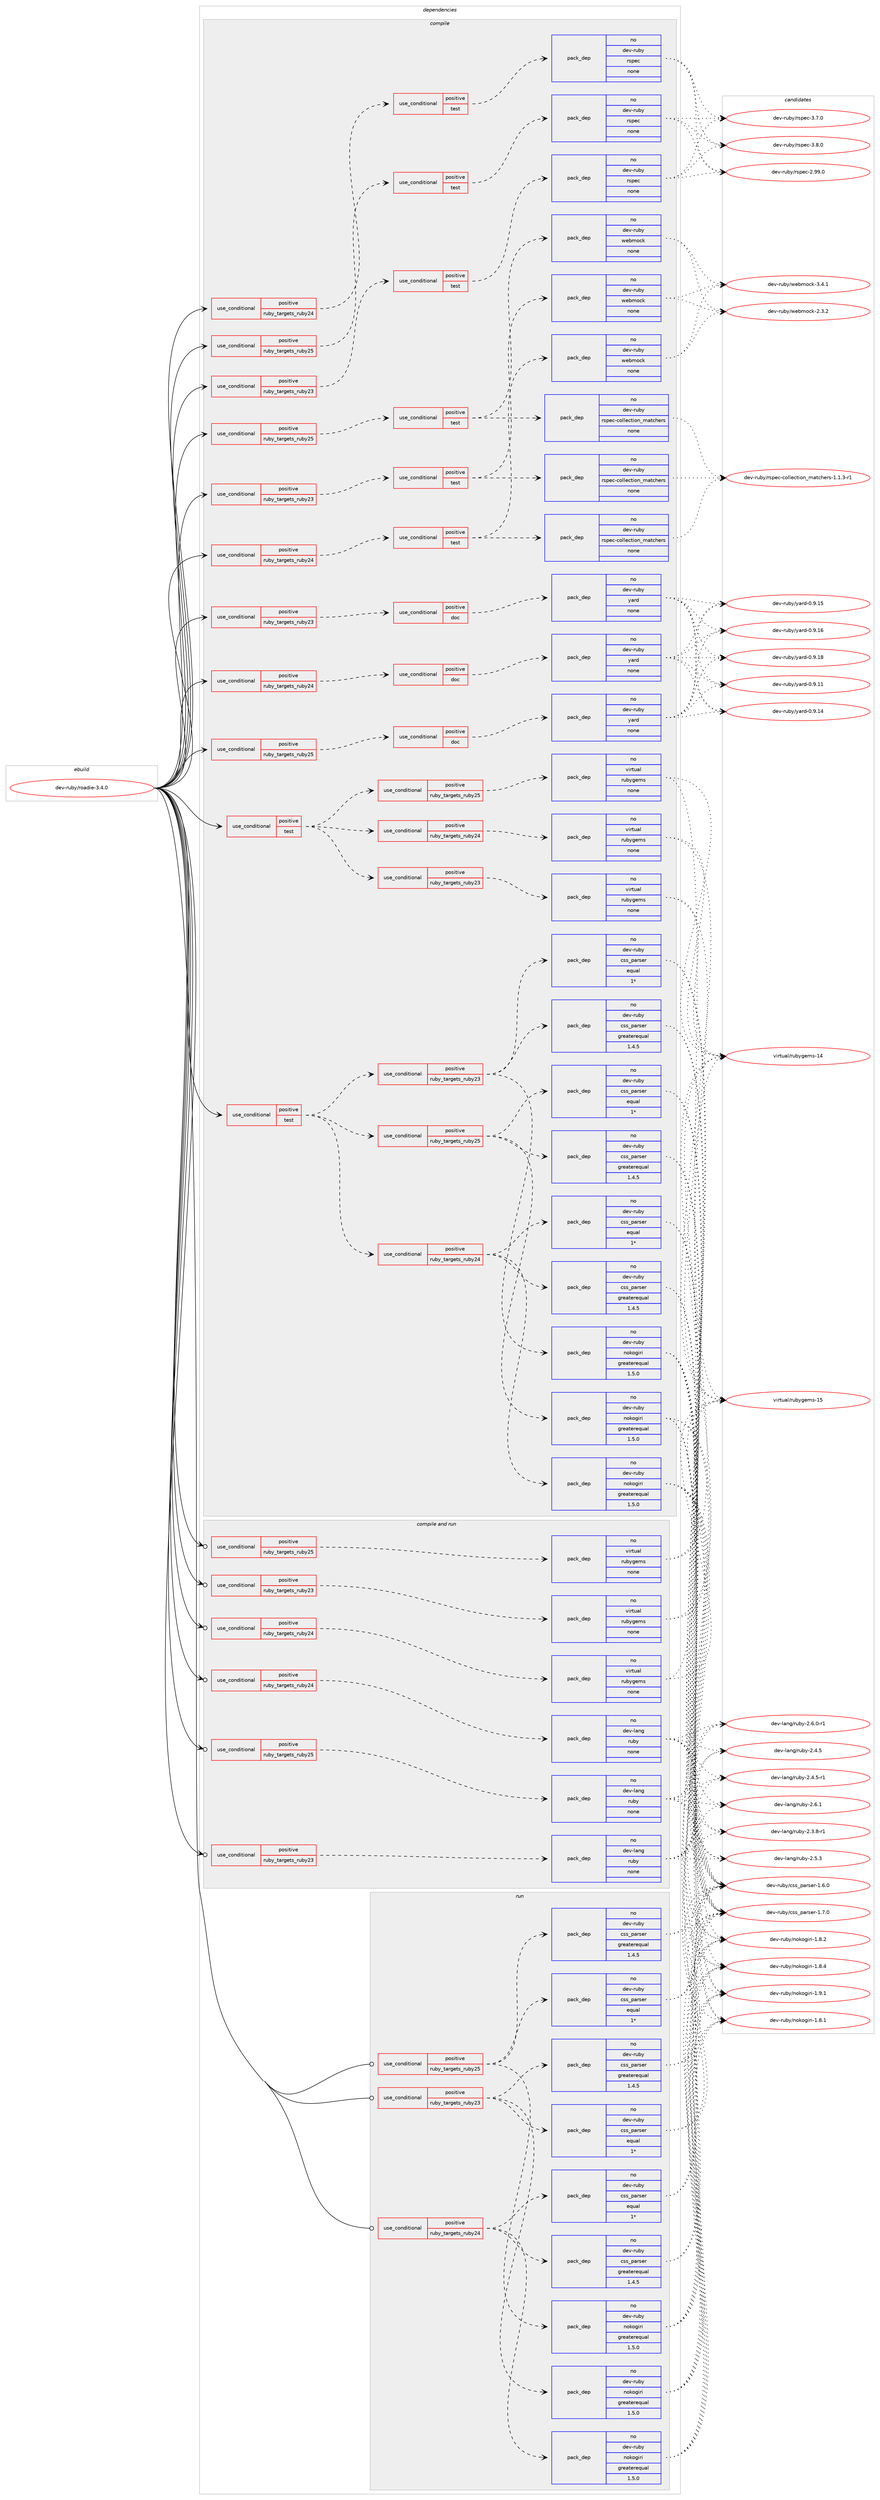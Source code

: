 digraph prolog {

# *************
# Graph options
# *************

newrank=true;
concentrate=true;
compound=true;
graph [rankdir=LR,fontname=Helvetica,fontsize=10,ranksep=1.5];#, ranksep=2.5, nodesep=0.2];
edge  [arrowhead=vee];
node  [fontname=Helvetica,fontsize=10];

# **********
# The ebuild
# **********

subgraph cluster_leftcol {
color=gray;
rank=same;
label=<<i>ebuild</i>>;
id [label="dev-ruby/roadie-3.4.0", color=red, width=4, href="../dev-ruby/roadie-3.4.0.svg"];
}

# ****************
# The dependencies
# ****************

subgraph cluster_midcol {
color=gray;
label=<<i>dependencies</i>>;
subgraph cluster_compile {
fillcolor="#eeeeee";
style=filled;
label=<<i>compile</i>>;
subgraph cond413557 {
dependency1519620 [label=<<TABLE BORDER="0" CELLBORDER="1" CELLSPACING="0" CELLPADDING="4"><TR><TD ROWSPAN="3" CELLPADDING="10">use_conditional</TD></TR><TR><TD>positive</TD></TR><TR><TD>ruby_targets_ruby23</TD></TR></TABLE>>, shape=none, color=red];
subgraph cond413558 {
dependency1519621 [label=<<TABLE BORDER="0" CELLBORDER="1" CELLSPACING="0" CELLPADDING="4"><TR><TD ROWSPAN="3" CELLPADDING="10">use_conditional</TD></TR><TR><TD>positive</TD></TR><TR><TD>doc</TD></TR></TABLE>>, shape=none, color=red];
subgraph pack1082557 {
dependency1519622 [label=<<TABLE BORDER="0" CELLBORDER="1" CELLSPACING="0" CELLPADDING="4" WIDTH="220"><TR><TD ROWSPAN="6" CELLPADDING="30">pack_dep</TD></TR><TR><TD WIDTH="110">no</TD></TR><TR><TD>dev-ruby</TD></TR><TR><TD>yard</TD></TR><TR><TD>none</TD></TR><TR><TD></TD></TR></TABLE>>, shape=none, color=blue];
}
dependency1519621:e -> dependency1519622:w [weight=20,style="dashed",arrowhead="vee"];
}
dependency1519620:e -> dependency1519621:w [weight=20,style="dashed",arrowhead="vee"];
}
id:e -> dependency1519620:w [weight=20,style="solid",arrowhead="vee"];
subgraph cond413559 {
dependency1519623 [label=<<TABLE BORDER="0" CELLBORDER="1" CELLSPACING="0" CELLPADDING="4"><TR><TD ROWSPAN="3" CELLPADDING="10">use_conditional</TD></TR><TR><TD>positive</TD></TR><TR><TD>ruby_targets_ruby23</TD></TR></TABLE>>, shape=none, color=red];
subgraph cond413560 {
dependency1519624 [label=<<TABLE BORDER="0" CELLBORDER="1" CELLSPACING="0" CELLPADDING="4"><TR><TD ROWSPAN="3" CELLPADDING="10">use_conditional</TD></TR><TR><TD>positive</TD></TR><TR><TD>test</TD></TR></TABLE>>, shape=none, color=red];
subgraph pack1082558 {
dependency1519625 [label=<<TABLE BORDER="0" CELLBORDER="1" CELLSPACING="0" CELLPADDING="4" WIDTH="220"><TR><TD ROWSPAN="6" CELLPADDING="30">pack_dep</TD></TR><TR><TD WIDTH="110">no</TD></TR><TR><TD>dev-ruby</TD></TR><TR><TD>rspec</TD></TR><TR><TD>none</TD></TR><TR><TD></TD></TR></TABLE>>, shape=none, color=blue];
}
dependency1519624:e -> dependency1519625:w [weight=20,style="dashed",arrowhead="vee"];
}
dependency1519623:e -> dependency1519624:w [weight=20,style="dashed",arrowhead="vee"];
}
id:e -> dependency1519623:w [weight=20,style="solid",arrowhead="vee"];
subgraph cond413561 {
dependency1519626 [label=<<TABLE BORDER="0" CELLBORDER="1" CELLSPACING="0" CELLPADDING="4"><TR><TD ROWSPAN="3" CELLPADDING="10">use_conditional</TD></TR><TR><TD>positive</TD></TR><TR><TD>ruby_targets_ruby23</TD></TR></TABLE>>, shape=none, color=red];
subgraph cond413562 {
dependency1519627 [label=<<TABLE BORDER="0" CELLBORDER="1" CELLSPACING="0" CELLPADDING="4"><TR><TD ROWSPAN="3" CELLPADDING="10">use_conditional</TD></TR><TR><TD>positive</TD></TR><TR><TD>test</TD></TR></TABLE>>, shape=none, color=red];
subgraph pack1082559 {
dependency1519628 [label=<<TABLE BORDER="0" CELLBORDER="1" CELLSPACING="0" CELLPADDING="4" WIDTH="220"><TR><TD ROWSPAN="6" CELLPADDING="30">pack_dep</TD></TR><TR><TD WIDTH="110">no</TD></TR><TR><TD>dev-ruby</TD></TR><TR><TD>rspec-collection_matchers</TD></TR><TR><TD>none</TD></TR><TR><TD></TD></TR></TABLE>>, shape=none, color=blue];
}
dependency1519627:e -> dependency1519628:w [weight=20,style="dashed",arrowhead="vee"];
subgraph pack1082560 {
dependency1519629 [label=<<TABLE BORDER="0" CELLBORDER="1" CELLSPACING="0" CELLPADDING="4" WIDTH="220"><TR><TD ROWSPAN="6" CELLPADDING="30">pack_dep</TD></TR><TR><TD WIDTH="110">no</TD></TR><TR><TD>dev-ruby</TD></TR><TR><TD>webmock</TD></TR><TR><TD>none</TD></TR><TR><TD></TD></TR></TABLE>>, shape=none, color=blue];
}
dependency1519627:e -> dependency1519629:w [weight=20,style="dashed",arrowhead="vee"];
}
dependency1519626:e -> dependency1519627:w [weight=20,style="dashed",arrowhead="vee"];
}
id:e -> dependency1519626:w [weight=20,style="solid",arrowhead="vee"];
subgraph cond413563 {
dependency1519630 [label=<<TABLE BORDER="0" CELLBORDER="1" CELLSPACING="0" CELLPADDING="4"><TR><TD ROWSPAN="3" CELLPADDING="10">use_conditional</TD></TR><TR><TD>positive</TD></TR><TR><TD>ruby_targets_ruby24</TD></TR></TABLE>>, shape=none, color=red];
subgraph cond413564 {
dependency1519631 [label=<<TABLE BORDER="0" CELLBORDER="1" CELLSPACING="0" CELLPADDING="4"><TR><TD ROWSPAN="3" CELLPADDING="10">use_conditional</TD></TR><TR><TD>positive</TD></TR><TR><TD>doc</TD></TR></TABLE>>, shape=none, color=red];
subgraph pack1082561 {
dependency1519632 [label=<<TABLE BORDER="0" CELLBORDER="1" CELLSPACING="0" CELLPADDING="4" WIDTH="220"><TR><TD ROWSPAN="6" CELLPADDING="30">pack_dep</TD></TR><TR><TD WIDTH="110">no</TD></TR><TR><TD>dev-ruby</TD></TR><TR><TD>yard</TD></TR><TR><TD>none</TD></TR><TR><TD></TD></TR></TABLE>>, shape=none, color=blue];
}
dependency1519631:e -> dependency1519632:w [weight=20,style="dashed",arrowhead="vee"];
}
dependency1519630:e -> dependency1519631:w [weight=20,style="dashed",arrowhead="vee"];
}
id:e -> dependency1519630:w [weight=20,style="solid",arrowhead="vee"];
subgraph cond413565 {
dependency1519633 [label=<<TABLE BORDER="0" CELLBORDER="1" CELLSPACING="0" CELLPADDING="4"><TR><TD ROWSPAN="3" CELLPADDING="10">use_conditional</TD></TR><TR><TD>positive</TD></TR><TR><TD>ruby_targets_ruby24</TD></TR></TABLE>>, shape=none, color=red];
subgraph cond413566 {
dependency1519634 [label=<<TABLE BORDER="0" CELLBORDER="1" CELLSPACING="0" CELLPADDING="4"><TR><TD ROWSPAN="3" CELLPADDING="10">use_conditional</TD></TR><TR><TD>positive</TD></TR><TR><TD>test</TD></TR></TABLE>>, shape=none, color=red];
subgraph pack1082562 {
dependency1519635 [label=<<TABLE BORDER="0" CELLBORDER="1" CELLSPACING="0" CELLPADDING="4" WIDTH="220"><TR><TD ROWSPAN="6" CELLPADDING="30">pack_dep</TD></TR><TR><TD WIDTH="110">no</TD></TR><TR><TD>dev-ruby</TD></TR><TR><TD>rspec</TD></TR><TR><TD>none</TD></TR><TR><TD></TD></TR></TABLE>>, shape=none, color=blue];
}
dependency1519634:e -> dependency1519635:w [weight=20,style="dashed",arrowhead="vee"];
}
dependency1519633:e -> dependency1519634:w [weight=20,style="dashed",arrowhead="vee"];
}
id:e -> dependency1519633:w [weight=20,style="solid",arrowhead="vee"];
subgraph cond413567 {
dependency1519636 [label=<<TABLE BORDER="0" CELLBORDER="1" CELLSPACING="0" CELLPADDING="4"><TR><TD ROWSPAN="3" CELLPADDING="10">use_conditional</TD></TR><TR><TD>positive</TD></TR><TR><TD>ruby_targets_ruby24</TD></TR></TABLE>>, shape=none, color=red];
subgraph cond413568 {
dependency1519637 [label=<<TABLE BORDER="0" CELLBORDER="1" CELLSPACING="0" CELLPADDING="4"><TR><TD ROWSPAN="3" CELLPADDING="10">use_conditional</TD></TR><TR><TD>positive</TD></TR><TR><TD>test</TD></TR></TABLE>>, shape=none, color=red];
subgraph pack1082563 {
dependency1519638 [label=<<TABLE BORDER="0" CELLBORDER="1" CELLSPACING="0" CELLPADDING="4" WIDTH="220"><TR><TD ROWSPAN="6" CELLPADDING="30">pack_dep</TD></TR><TR><TD WIDTH="110">no</TD></TR><TR><TD>dev-ruby</TD></TR><TR><TD>rspec-collection_matchers</TD></TR><TR><TD>none</TD></TR><TR><TD></TD></TR></TABLE>>, shape=none, color=blue];
}
dependency1519637:e -> dependency1519638:w [weight=20,style="dashed",arrowhead="vee"];
subgraph pack1082564 {
dependency1519639 [label=<<TABLE BORDER="0" CELLBORDER="1" CELLSPACING="0" CELLPADDING="4" WIDTH="220"><TR><TD ROWSPAN="6" CELLPADDING="30">pack_dep</TD></TR><TR><TD WIDTH="110">no</TD></TR><TR><TD>dev-ruby</TD></TR><TR><TD>webmock</TD></TR><TR><TD>none</TD></TR><TR><TD></TD></TR></TABLE>>, shape=none, color=blue];
}
dependency1519637:e -> dependency1519639:w [weight=20,style="dashed",arrowhead="vee"];
}
dependency1519636:e -> dependency1519637:w [weight=20,style="dashed",arrowhead="vee"];
}
id:e -> dependency1519636:w [weight=20,style="solid",arrowhead="vee"];
subgraph cond413569 {
dependency1519640 [label=<<TABLE BORDER="0" CELLBORDER="1" CELLSPACING="0" CELLPADDING="4"><TR><TD ROWSPAN="3" CELLPADDING="10">use_conditional</TD></TR><TR><TD>positive</TD></TR><TR><TD>ruby_targets_ruby25</TD></TR></TABLE>>, shape=none, color=red];
subgraph cond413570 {
dependency1519641 [label=<<TABLE BORDER="0" CELLBORDER="1" CELLSPACING="0" CELLPADDING="4"><TR><TD ROWSPAN="3" CELLPADDING="10">use_conditional</TD></TR><TR><TD>positive</TD></TR><TR><TD>doc</TD></TR></TABLE>>, shape=none, color=red];
subgraph pack1082565 {
dependency1519642 [label=<<TABLE BORDER="0" CELLBORDER="1" CELLSPACING="0" CELLPADDING="4" WIDTH="220"><TR><TD ROWSPAN="6" CELLPADDING="30">pack_dep</TD></TR><TR><TD WIDTH="110">no</TD></TR><TR><TD>dev-ruby</TD></TR><TR><TD>yard</TD></TR><TR><TD>none</TD></TR><TR><TD></TD></TR></TABLE>>, shape=none, color=blue];
}
dependency1519641:e -> dependency1519642:w [weight=20,style="dashed",arrowhead="vee"];
}
dependency1519640:e -> dependency1519641:w [weight=20,style="dashed",arrowhead="vee"];
}
id:e -> dependency1519640:w [weight=20,style="solid",arrowhead="vee"];
subgraph cond413571 {
dependency1519643 [label=<<TABLE BORDER="0" CELLBORDER="1" CELLSPACING="0" CELLPADDING="4"><TR><TD ROWSPAN="3" CELLPADDING="10">use_conditional</TD></TR><TR><TD>positive</TD></TR><TR><TD>ruby_targets_ruby25</TD></TR></TABLE>>, shape=none, color=red];
subgraph cond413572 {
dependency1519644 [label=<<TABLE BORDER="0" CELLBORDER="1" CELLSPACING="0" CELLPADDING="4"><TR><TD ROWSPAN="3" CELLPADDING="10">use_conditional</TD></TR><TR><TD>positive</TD></TR><TR><TD>test</TD></TR></TABLE>>, shape=none, color=red];
subgraph pack1082566 {
dependency1519645 [label=<<TABLE BORDER="0" CELLBORDER="1" CELLSPACING="0" CELLPADDING="4" WIDTH="220"><TR><TD ROWSPAN="6" CELLPADDING="30">pack_dep</TD></TR><TR><TD WIDTH="110">no</TD></TR><TR><TD>dev-ruby</TD></TR><TR><TD>rspec</TD></TR><TR><TD>none</TD></TR><TR><TD></TD></TR></TABLE>>, shape=none, color=blue];
}
dependency1519644:e -> dependency1519645:w [weight=20,style="dashed",arrowhead="vee"];
}
dependency1519643:e -> dependency1519644:w [weight=20,style="dashed",arrowhead="vee"];
}
id:e -> dependency1519643:w [weight=20,style="solid",arrowhead="vee"];
subgraph cond413573 {
dependency1519646 [label=<<TABLE BORDER="0" CELLBORDER="1" CELLSPACING="0" CELLPADDING="4"><TR><TD ROWSPAN="3" CELLPADDING="10">use_conditional</TD></TR><TR><TD>positive</TD></TR><TR><TD>ruby_targets_ruby25</TD></TR></TABLE>>, shape=none, color=red];
subgraph cond413574 {
dependency1519647 [label=<<TABLE BORDER="0" CELLBORDER="1" CELLSPACING="0" CELLPADDING="4"><TR><TD ROWSPAN="3" CELLPADDING="10">use_conditional</TD></TR><TR><TD>positive</TD></TR><TR><TD>test</TD></TR></TABLE>>, shape=none, color=red];
subgraph pack1082567 {
dependency1519648 [label=<<TABLE BORDER="0" CELLBORDER="1" CELLSPACING="0" CELLPADDING="4" WIDTH="220"><TR><TD ROWSPAN="6" CELLPADDING="30">pack_dep</TD></TR><TR><TD WIDTH="110">no</TD></TR><TR><TD>dev-ruby</TD></TR><TR><TD>rspec-collection_matchers</TD></TR><TR><TD>none</TD></TR><TR><TD></TD></TR></TABLE>>, shape=none, color=blue];
}
dependency1519647:e -> dependency1519648:w [weight=20,style="dashed",arrowhead="vee"];
subgraph pack1082568 {
dependency1519649 [label=<<TABLE BORDER="0" CELLBORDER="1" CELLSPACING="0" CELLPADDING="4" WIDTH="220"><TR><TD ROWSPAN="6" CELLPADDING="30">pack_dep</TD></TR><TR><TD WIDTH="110">no</TD></TR><TR><TD>dev-ruby</TD></TR><TR><TD>webmock</TD></TR><TR><TD>none</TD></TR><TR><TD></TD></TR></TABLE>>, shape=none, color=blue];
}
dependency1519647:e -> dependency1519649:w [weight=20,style="dashed",arrowhead="vee"];
}
dependency1519646:e -> dependency1519647:w [weight=20,style="dashed",arrowhead="vee"];
}
id:e -> dependency1519646:w [weight=20,style="solid",arrowhead="vee"];
subgraph cond413575 {
dependency1519650 [label=<<TABLE BORDER="0" CELLBORDER="1" CELLSPACING="0" CELLPADDING="4"><TR><TD ROWSPAN="3" CELLPADDING="10">use_conditional</TD></TR><TR><TD>positive</TD></TR><TR><TD>test</TD></TR></TABLE>>, shape=none, color=red];
subgraph cond413576 {
dependency1519651 [label=<<TABLE BORDER="0" CELLBORDER="1" CELLSPACING="0" CELLPADDING="4"><TR><TD ROWSPAN="3" CELLPADDING="10">use_conditional</TD></TR><TR><TD>positive</TD></TR><TR><TD>ruby_targets_ruby23</TD></TR></TABLE>>, shape=none, color=red];
subgraph pack1082569 {
dependency1519652 [label=<<TABLE BORDER="0" CELLBORDER="1" CELLSPACING="0" CELLPADDING="4" WIDTH="220"><TR><TD ROWSPAN="6" CELLPADDING="30">pack_dep</TD></TR><TR><TD WIDTH="110">no</TD></TR><TR><TD>dev-ruby</TD></TR><TR><TD>nokogiri</TD></TR><TR><TD>greaterequal</TD></TR><TR><TD>1.5.0</TD></TR></TABLE>>, shape=none, color=blue];
}
dependency1519651:e -> dependency1519652:w [weight=20,style="dashed",arrowhead="vee"];
subgraph pack1082570 {
dependency1519653 [label=<<TABLE BORDER="0" CELLBORDER="1" CELLSPACING="0" CELLPADDING="4" WIDTH="220"><TR><TD ROWSPAN="6" CELLPADDING="30">pack_dep</TD></TR><TR><TD WIDTH="110">no</TD></TR><TR><TD>dev-ruby</TD></TR><TR><TD>css_parser</TD></TR><TR><TD>greaterequal</TD></TR><TR><TD>1.4.5</TD></TR></TABLE>>, shape=none, color=blue];
}
dependency1519651:e -> dependency1519653:w [weight=20,style="dashed",arrowhead="vee"];
subgraph pack1082571 {
dependency1519654 [label=<<TABLE BORDER="0" CELLBORDER="1" CELLSPACING="0" CELLPADDING="4" WIDTH="220"><TR><TD ROWSPAN="6" CELLPADDING="30">pack_dep</TD></TR><TR><TD WIDTH="110">no</TD></TR><TR><TD>dev-ruby</TD></TR><TR><TD>css_parser</TD></TR><TR><TD>equal</TD></TR><TR><TD>1*</TD></TR></TABLE>>, shape=none, color=blue];
}
dependency1519651:e -> dependency1519654:w [weight=20,style="dashed",arrowhead="vee"];
}
dependency1519650:e -> dependency1519651:w [weight=20,style="dashed",arrowhead="vee"];
subgraph cond413577 {
dependency1519655 [label=<<TABLE BORDER="0" CELLBORDER="1" CELLSPACING="0" CELLPADDING="4"><TR><TD ROWSPAN="3" CELLPADDING="10">use_conditional</TD></TR><TR><TD>positive</TD></TR><TR><TD>ruby_targets_ruby24</TD></TR></TABLE>>, shape=none, color=red];
subgraph pack1082572 {
dependency1519656 [label=<<TABLE BORDER="0" CELLBORDER="1" CELLSPACING="0" CELLPADDING="4" WIDTH="220"><TR><TD ROWSPAN="6" CELLPADDING="30">pack_dep</TD></TR><TR><TD WIDTH="110">no</TD></TR><TR><TD>dev-ruby</TD></TR><TR><TD>nokogiri</TD></TR><TR><TD>greaterequal</TD></TR><TR><TD>1.5.0</TD></TR></TABLE>>, shape=none, color=blue];
}
dependency1519655:e -> dependency1519656:w [weight=20,style="dashed",arrowhead="vee"];
subgraph pack1082573 {
dependency1519657 [label=<<TABLE BORDER="0" CELLBORDER="1" CELLSPACING="0" CELLPADDING="4" WIDTH="220"><TR><TD ROWSPAN="6" CELLPADDING="30">pack_dep</TD></TR><TR><TD WIDTH="110">no</TD></TR><TR><TD>dev-ruby</TD></TR><TR><TD>css_parser</TD></TR><TR><TD>greaterequal</TD></TR><TR><TD>1.4.5</TD></TR></TABLE>>, shape=none, color=blue];
}
dependency1519655:e -> dependency1519657:w [weight=20,style="dashed",arrowhead="vee"];
subgraph pack1082574 {
dependency1519658 [label=<<TABLE BORDER="0" CELLBORDER="1" CELLSPACING="0" CELLPADDING="4" WIDTH="220"><TR><TD ROWSPAN="6" CELLPADDING="30">pack_dep</TD></TR><TR><TD WIDTH="110">no</TD></TR><TR><TD>dev-ruby</TD></TR><TR><TD>css_parser</TD></TR><TR><TD>equal</TD></TR><TR><TD>1*</TD></TR></TABLE>>, shape=none, color=blue];
}
dependency1519655:e -> dependency1519658:w [weight=20,style="dashed",arrowhead="vee"];
}
dependency1519650:e -> dependency1519655:w [weight=20,style="dashed",arrowhead="vee"];
subgraph cond413578 {
dependency1519659 [label=<<TABLE BORDER="0" CELLBORDER="1" CELLSPACING="0" CELLPADDING="4"><TR><TD ROWSPAN="3" CELLPADDING="10">use_conditional</TD></TR><TR><TD>positive</TD></TR><TR><TD>ruby_targets_ruby25</TD></TR></TABLE>>, shape=none, color=red];
subgraph pack1082575 {
dependency1519660 [label=<<TABLE BORDER="0" CELLBORDER="1" CELLSPACING="0" CELLPADDING="4" WIDTH="220"><TR><TD ROWSPAN="6" CELLPADDING="30">pack_dep</TD></TR><TR><TD WIDTH="110">no</TD></TR><TR><TD>dev-ruby</TD></TR><TR><TD>nokogiri</TD></TR><TR><TD>greaterequal</TD></TR><TR><TD>1.5.0</TD></TR></TABLE>>, shape=none, color=blue];
}
dependency1519659:e -> dependency1519660:w [weight=20,style="dashed",arrowhead="vee"];
subgraph pack1082576 {
dependency1519661 [label=<<TABLE BORDER="0" CELLBORDER="1" CELLSPACING="0" CELLPADDING="4" WIDTH="220"><TR><TD ROWSPAN="6" CELLPADDING="30">pack_dep</TD></TR><TR><TD WIDTH="110">no</TD></TR><TR><TD>dev-ruby</TD></TR><TR><TD>css_parser</TD></TR><TR><TD>greaterequal</TD></TR><TR><TD>1.4.5</TD></TR></TABLE>>, shape=none, color=blue];
}
dependency1519659:e -> dependency1519661:w [weight=20,style="dashed",arrowhead="vee"];
subgraph pack1082577 {
dependency1519662 [label=<<TABLE BORDER="0" CELLBORDER="1" CELLSPACING="0" CELLPADDING="4" WIDTH="220"><TR><TD ROWSPAN="6" CELLPADDING="30">pack_dep</TD></TR><TR><TD WIDTH="110">no</TD></TR><TR><TD>dev-ruby</TD></TR><TR><TD>css_parser</TD></TR><TR><TD>equal</TD></TR><TR><TD>1*</TD></TR></TABLE>>, shape=none, color=blue];
}
dependency1519659:e -> dependency1519662:w [weight=20,style="dashed",arrowhead="vee"];
}
dependency1519650:e -> dependency1519659:w [weight=20,style="dashed",arrowhead="vee"];
}
id:e -> dependency1519650:w [weight=20,style="solid",arrowhead="vee"];
subgraph cond413579 {
dependency1519663 [label=<<TABLE BORDER="0" CELLBORDER="1" CELLSPACING="0" CELLPADDING="4"><TR><TD ROWSPAN="3" CELLPADDING="10">use_conditional</TD></TR><TR><TD>positive</TD></TR><TR><TD>test</TD></TR></TABLE>>, shape=none, color=red];
subgraph cond413580 {
dependency1519664 [label=<<TABLE BORDER="0" CELLBORDER="1" CELLSPACING="0" CELLPADDING="4"><TR><TD ROWSPAN="3" CELLPADDING="10">use_conditional</TD></TR><TR><TD>positive</TD></TR><TR><TD>ruby_targets_ruby23</TD></TR></TABLE>>, shape=none, color=red];
subgraph pack1082578 {
dependency1519665 [label=<<TABLE BORDER="0" CELLBORDER="1" CELLSPACING="0" CELLPADDING="4" WIDTH="220"><TR><TD ROWSPAN="6" CELLPADDING="30">pack_dep</TD></TR><TR><TD WIDTH="110">no</TD></TR><TR><TD>virtual</TD></TR><TR><TD>rubygems</TD></TR><TR><TD>none</TD></TR><TR><TD></TD></TR></TABLE>>, shape=none, color=blue];
}
dependency1519664:e -> dependency1519665:w [weight=20,style="dashed",arrowhead="vee"];
}
dependency1519663:e -> dependency1519664:w [weight=20,style="dashed",arrowhead="vee"];
subgraph cond413581 {
dependency1519666 [label=<<TABLE BORDER="0" CELLBORDER="1" CELLSPACING="0" CELLPADDING="4"><TR><TD ROWSPAN="3" CELLPADDING="10">use_conditional</TD></TR><TR><TD>positive</TD></TR><TR><TD>ruby_targets_ruby24</TD></TR></TABLE>>, shape=none, color=red];
subgraph pack1082579 {
dependency1519667 [label=<<TABLE BORDER="0" CELLBORDER="1" CELLSPACING="0" CELLPADDING="4" WIDTH="220"><TR><TD ROWSPAN="6" CELLPADDING="30">pack_dep</TD></TR><TR><TD WIDTH="110">no</TD></TR><TR><TD>virtual</TD></TR><TR><TD>rubygems</TD></TR><TR><TD>none</TD></TR><TR><TD></TD></TR></TABLE>>, shape=none, color=blue];
}
dependency1519666:e -> dependency1519667:w [weight=20,style="dashed",arrowhead="vee"];
}
dependency1519663:e -> dependency1519666:w [weight=20,style="dashed",arrowhead="vee"];
subgraph cond413582 {
dependency1519668 [label=<<TABLE BORDER="0" CELLBORDER="1" CELLSPACING="0" CELLPADDING="4"><TR><TD ROWSPAN="3" CELLPADDING="10">use_conditional</TD></TR><TR><TD>positive</TD></TR><TR><TD>ruby_targets_ruby25</TD></TR></TABLE>>, shape=none, color=red];
subgraph pack1082580 {
dependency1519669 [label=<<TABLE BORDER="0" CELLBORDER="1" CELLSPACING="0" CELLPADDING="4" WIDTH="220"><TR><TD ROWSPAN="6" CELLPADDING="30">pack_dep</TD></TR><TR><TD WIDTH="110">no</TD></TR><TR><TD>virtual</TD></TR><TR><TD>rubygems</TD></TR><TR><TD>none</TD></TR><TR><TD></TD></TR></TABLE>>, shape=none, color=blue];
}
dependency1519668:e -> dependency1519669:w [weight=20,style="dashed",arrowhead="vee"];
}
dependency1519663:e -> dependency1519668:w [weight=20,style="dashed",arrowhead="vee"];
}
id:e -> dependency1519663:w [weight=20,style="solid",arrowhead="vee"];
}
subgraph cluster_compileandrun {
fillcolor="#eeeeee";
style=filled;
label=<<i>compile and run</i>>;
subgraph cond413583 {
dependency1519670 [label=<<TABLE BORDER="0" CELLBORDER="1" CELLSPACING="0" CELLPADDING="4"><TR><TD ROWSPAN="3" CELLPADDING="10">use_conditional</TD></TR><TR><TD>positive</TD></TR><TR><TD>ruby_targets_ruby23</TD></TR></TABLE>>, shape=none, color=red];
subgraph pack1082581 {
dependency1519671 [label=<<TABLE BORDER="0" CELLBORDER="1" CELLSPACING="0" CELLPADDING="4" WIDTH="220"><TR><TD ROWSPAN="6" CELLPADDING="30">pack_dep</TD></TR><TR><TD WIDTH="110">no</TD></TR><TR><TD>dev-lang</TD></TR><TR><TD>ruby</TD></TR><TR><TD>none</TD></TR><TR><TD></TD></TR></TABLE>>, shape=none, color=blue];
}
dependency1519670:e -> dependency1519671:w [weight=20,style="dashed",arrowhead="vee"];
}
id:e -> dependency1519670:w [weight=20,style="solid",arrowhead="odotvee"];
subgraph cond413584 {
dependency1519672 [label=<<TABLE BORDER="0" CELLBORDER="1" CELLSPACING="0" CELLPADDING="4"><TR><TD ROWSPAN="3" CELLPADDING="10">use_conditional</TD></TR><TR><TD>positive</TD></TR><TR><TD>ruby_targets_ruby23</TD></TR></TABLE>>, shape=none, color=red];
subgraph pack1082582 {
dependency1519673 [label=<<TABLE BORDER="0" CELLBORDER="1" CELLSPACING="0" CELLPADDING="4" WIDTH="220"><TR><TD ROWSPAN="6" CELLPADDING="30">pack_dep</TD></TR><TR><TD WIDTH="110">no</TD></TR><TR><TD>virtual</TD></TR><TR><TD>rubygems</TD></TR><TR><TD>none</TD></TR><TR><TD></TD></TR></TABLE>>, shape=none, color=blue];
}
dependency1519672:e -> dependency1519673:w [weight=20,style="dashed",arrowhead="vee"];
}
id:e -> dependency1519672:w [weight=20,style="solid",arrowhead="odotvee"];
subgraph cond413585 {
dependency1519674 [label=<<TABLE BORDER="0" CELLBORDER="1" CELLSPACING="0" CELLPADDING="4"><TR><TD ROWSPAN="3" CELLPADDING="10">use_conditional</TD></TR><TR><TD>positive</TD></TR><TR><TD>ruby_targets_ruby24</TD></TR></TABLE>>, shape=none, color=red];
subgraph pack1082583 {
dependency1519675 [label=<<TABLE BORDER="0" CELLBORDER="1" CELLSPACING="0" CELLPADDING="4" WIDTH="220"><TR><TD ROWSPAN="6" CELLPADDING="30">pack_dep</TD></TR><TR><TD WIDTH="110">no</TD></TR><TR><TD>dev-lang</TD></TR><TR><TD>ruby</TD></TR><TR><TD>none</TD></TR><TR><TD></TD></TR></TABLE>>, shape=none, color=blue];
}
dependency1519674:e -> dependency1519675:w [weight=20,style="dashed",arrowhead="vee"];
}
id:e -> dependency1519674:w [weight=20,style="solid",arrowhead="odotvee"];
subgraph cond413586 {
dependency1519676 [label=<<TABLE BORDER="0" CELLBORDER="1" CELLSPACING="0" CELLPADDING="4"><TR><TD ROWSPAN="3" CELLPADDING="10">use_conditional</TD></TR><TR><TD>positive</TD></TR><TR><TD>ruby_targets_ruby24</TD></TR></TABLE>>, shape=none, color=red];
subgraph pack1082584 {
dependency1519677 [label=<<TABLE BORDER="0" CELLBORDER="1" CELLSPACING="0" CELLPADDING="4" WIDTH="220"><TR><TD ROWSPAN="6" CELLPADDING="30">pack_dep</TD></TR><TR><TD WIDTH="110">no</TD></TR><TR><TD>virtual</TD></TR><TR><TD>rubygems</TD></TR><TR><TD>none</TD></TR><TR><TD></TD></TR></TABLE>>, shape=none, color=blue];
}
dependency1519676:e -> dependency1519677:w [weight=20,style="dashed",arrowhead="vee"];
}
id:e -> dependency1519676:w [weight=20,style="solid",arrowhead="odotvee"];
subgraph cond413587 {
dependency1519678 [label=<<TABLE BORDER="0" CELLBORDER="1" CELLSPACING="0" CELLPADDING="4"><TR><TD ROWSPAN="3" CELLPADDING="10">use_conditional</TD></TR><TR><TD>positive</TD></TR><TR><TD>ruby_targets_ruby25</TD></TR></TABLE>>, shape=none, color=red];
subgraph pack1082585 {
dependency1519679 [label=<<TABLE BORDER="0" CELLBORDER="1" CELLSPACING="0" CELLPADDING="4" WIDTH="220"><TR><TD ROWSPAN="6" CELLPADDING="30">pack_dep</TD></TR><TR><TD WIDTH="110">no</TD></TR><TR><TD>dev-lang</TD></TR><TR><TD>ruby</TD></TR><TR><TD>none</TD></TR><TR><TD></TD></TR></TABLE>>, shape=none, color=blue];
}
dependency1519678:e -> dependency1519679:w [weight=20,style="dashed",arrowhead="vee"];
}
id:e -> dependency1519678:w [weight=20,style="solid",arrowhead="odotvee"];
subgraph cond413588 {
dependency1519680 [label=<<TABLE BORDER="0" CELLBORDER="1" CELLSPACING="0" CELLPADDING="4"><TR><TD ROWSPAN="3" CELLPADDING="10">use_conditional</TD></TR><TR><TD>positive</TD></TR><TR><TD>ruby_targets_ruby25</TD></TR></TABLE>>, shape=none, color=red];
subgraph pack1082586 {
dependency1519681 [label=<<TABLE BORDER="0" CELLBORDER="1" CELLSPACING="0" CELLPADDING="4" WIDTH="220"><TR><TD ROWSPAN="6" CELLPADDING="30">pack_dep</TD></TR><TR><TD WIDTH="110">no</TD></TR><TR><TD>virtual</TD></TR><TR><TD>rubygems</TD></TR><TR><TD>none</TD></TR><TR><TD></TD></TR></TABLE>>, shape=none, color=blue];
}
dependency1519680:e -> dependency1519681:w [weight=20,style="dashed",arrowhead="vee"];
}
id:e -> dependency1519680:w [weight=20,style="solid",arrowhead="odotvee"];
}
subgraph cluster_run {
fillcolor="#eeeeee";
style=filled;
label=<<i>run</i>>;
subgraph cond413589 {
dependency1519682 [label=<<TABLE BORDER="0" CELLBORDER="1" CELLSPACING="0" CELLPADDING="4"><TR><TD ROWSPAN="3" CELLPADDING="10">use_conditional</TD></TR><TR><TD>positive</TD></TR><TR><TD>ruby_targets_ruby23</TD></TR></TABLE>>, shape=none, color=red];
subgraph pack1082587 {
dependency1519683 [label=<<TABLE BORDER="0" CELLBORDER="1" CELLSPACING="0" CELLPADDING="4" WIDTH="220"><TR><TD ROWSPAN="6" CELLPADDING="30">pack_dep</TD></TR><TR><TD WIDTH="110">no</TD></TR><TR><TD>dev-ruby</TD></TR><TR><TD>nokogiri</TD></TR><TR><TD>greaterequal</TD></TR><TR><TD>1.5.0</TD></TR></TABLE>>, shape=none, color=blue];
}
dependency1519682:e -> dependency1519683:w [weight=20,style="dashed",arrowhead="vee"];
subgraph pack1082588 {
dependency1519684 [label=<<TABLE BORDER="0" CELLBORDER="1" CELLSPACING="0" CELLPADDING="4" WIDTH="220"><TR><TD ROWSPAN="6" CELLPADDING="30">pack_dep</TD></TR><TR><TD WIDTH="110">no</TD></TR><TR><TD>dev-ruby</TD></TR><TR><TD>css_parser</TD></TR><TR><TD>greaterequal</TD></TR><TR><TD>1.4.5</TD></TR></TABLE>>, shape=none, color=blue];
}
dependency1519682:e -> dependency1519684:w [weight=20,style="dashed",arrowhead="vee"];
subgraph pack1082589 {
dependency1519685 [label=<<TABLE BORDER="0" CELLBORDER="1" CELLSPACING="0" CELLPADDING="4" WIDTH="220"><TR><TD ROWSPAN="6" CELLPADDING="30">pack_dep</TD></TR><TR><TD WIDTH="110">no</TD></TR><TR><TD>dev-ruby</TD></TR><TR><TD>css_parser</TD></TR><TR><TD>equal</TD></TR><TR><TD>1*</TD></TR></TABLE>>, shape=none, color=blue];
}
dependency1519682:e -> dependency1519685:w [weight=20,style="dashed",arrowhead="vee"];
}
id:e -> dependency1519682:w [weight=20,style="solid",arrowhead="odot"];
subgraph cond413590 {
dependency1519686 [label=<<TABLE BORDER="0" CELLBORDER="1" CELLSPACING="0" CELLPADDING="4"><TR><TD ROWSPAN="3" CELLPADDING="10">use_conditional</TD></TR><TR><TD>positive</TD></TR><TR><TD>ruby_targets_ruby24</TD></TR></TABLE>>, shape=none, color=red];
subgraph pack1082590 {
dependency1519687 [label=<<TABLE BORDER="0" CELLBORDER="1" CELLSPACING="0" CELLPADDING="4" WIDTH="220"><TR><TD ROWSPAN="6" CELLPADDING="30">pack_dep</TD></TR><TR><TD WIDTH="110">no</TD></TR><TR><TD>dev-ruby</TD></TR><TR><TD>nokogiri</TD></TR><TR><TD>greaterequal</TD></TR><TR><TD>1.5.0</TD></TR></TABLE>>, shape=none, color=blue];
}
dependency1519686:e -> dependency1519687:w [weight=20,style="dashed",arrowhead="vee"];
subgraph pack1082591 {
dependency1519688 [label=<<TABLE BORDER="0" CELLBORDER="1" CELLSPACING="0" CELLPADDING="4" WIDTH="220"><TR><TD ROWSPAN="6" CELLPADDING="30">pack_dep</TD></TR><TR><TD WIDTH="110">no</TD></TR><TR><TD>dev-ruby</TD></TR><TR><TD>css_parser</TD></TR><TR><TD>greaterequal</TD></TR><TR><TD>1.4.5</TD></TR></TABLE>>, shape=none, color=blue];
}
dependency1519686:e -> dependency1519688:w [weight=20,style="dashed",arrowhead="vee"];
subgraph pack1082592 {
dependency1519689 [label=<<TABLE BORDER="0" CELLBORDER="1" CELLSPACING="0" CELLPADDING="4" WIDTH="220"><TR><TD ROWSPAN="6" CELLPADDING="30">pack_dep</TD></TR><TR><TD WIDTH="110">no</TD></TR><TR><TD>dev-ruby</TD></TR><TR><TD>css_parser</TD></TR><TR><TD>equal</TD></TR><TR><TD>1*</TD></TR></TABLE>>, shape=none, color=blue];
}
dependency1519686:e -> dependency1519689:w [weight=20,style="dashed",arrowhead="vee"];
}
id:e -> dependency1519686:w [weight=20,style="solid",arrowhead="odot"];
subgraph cond413591 {
dependency1519690 [label=<<TABLE BORDER="0" CELLBORDER="1" CELLSPACING="0" CELLPADDING="4"><TR><TD ROWSPAN="3" CELLPADDING="10">use_conditional</TD></TR><TR><TD>positive</TD></TR><TR><TD>ruby_targets_ruby25</TD></TR></TABLE>>, shape=none, color=red];
subgraph pack1082593 {
dependency1519691 [label=<<TABLE BORDER="0" CELLBORDER="1" CELLSPACING="0" CELLPADDING="4" WIDTH="220"><TR><TD ROWSPAN="6" CELLPADDING="30">pack_dep</TD></TR><TR><TD WIDTH="110">no</TD></TR><TR><TD>dev-ruby</TD></TR><TR><TD>nokogiri</TD></TR><TR><TD>greaterequal</TD></TR><TR><TD>1.5.0</TD></TR></TABLE>>, shape=none, color=blue];
}
dependency1519690:e -> dependency1519691:w [weight=20,style="dashed",arrowhead="vee"];
subgraph pack1082594 {
dependency1519692 [label=<<TABLE BORDER="0" CELLBORDER="1" CELLSPACING="0" CELLPADDING="4" WIDTH="220"><TR><TD ROWSPAN="6" CELLPADDING="30">pack_dep</TD></TR><TR><TD WIDTH="110">no</TD></TR><TR><TD>dev-ruby</TD></TR><TR><TD>css_parser</TD></TR><TR><TD>greaterequal</TD></TR><TR><TD>1.4.5</TD></TR></TABLE>>, shape=none, color=blue];
}
dependency1519690:e -> dependency1519692:w [weight=20,style="dashed",arrowhead="vee"];
subgraph pack1082595 {
dependency1519693 [label=<<TABLE BORDER="0" CELLBORDER="1" CELLSPACING="0" CELLPADDING="4" WIDTH="220"><TR><TD ROWSPAN="6" CELLPADDING="30">pack_dep</TD></TR><TR><TD WIDTH="110">no</TD></TR><TR><TD>dev-ruby</TD></TR><TR><TD>css_parser</TD></TR><TR><TD>equal</TD></TR><TR><TD>1*</TD></TR></TABLE>>, shape=none, color=blue];
}
dependency1519690:e -> dependency1519693:w [weight=20,style="dashed",arrowhead="vee"];
}
id:e -> dependency1519690:w [weight=20,style="solid",arrowhead="odot"];
}
}

# **************
# The candidates
# **************

subgraph cluster_choices {
rank=same;
color=gray;
label=<<i>candidates</i>>;

subgraph choice1082557 {
color=black;
nodesep=1;
choice1001011184511411798121471219711410045484657464949 [label="dev-ruby/yard-0.9.11", color=red, width=4,href="../dev-ruby/yard-0.9.11.svg"];
choice1001011184511411798121471219711410045484657464952 [label="dev-ruby/yard-0.9.14", color=red, width=4,href="../dev-ruby/yard-0.9.14.svg"];
choice1001011184511411798121471219711410045484657464953 [label="dev-ruby/yard-0.9.15", color=red, width=4,href="../dev-ruby/yard-0.9.15.svg"];
choice1001011184511411798121471219711410045484657464954 [label="dev-ruby/yard-0.9.16", color=red, width=4,href="../dev-ruby/yard-0.9.16.svg"];
choice1001011184511411798121471219711410045484657464956 [label="dev-ruby/yard-0.9.18", color=red, width=4,href="../dev-ruby/yard-0.9.18.svg"];
dependency1519622:e -> choice1001011184511411798121471219711410045484657464949:w [style=dotted,weight="100"];
dependency1519622:e -> choice1001011184511411798121471219711410045484657464952:w [style=dotted,weight="100"];
dependency1519622:e -> choice1001011184511411798121471219711410045484657464953:w [style=dotted,weight="100"];
dependency1519622:e -> choice1001011184511411798121471219711410045484657464954:w [style=dotted,weight="100"];
dependency1519622:e -> choice1001011184511411798121471219711410045484657464956:w [style=dotted,weight="100"];
}
subgraph choice1082558 {
color=black;
nodesep=1;
choice1001011184511411798121471141151121019945504657574648 [label="dev-ruby/rspec-2.99.0", color=red, width=4,href="../dev-ruby/rspec-2.99.0.svg"];
choice10010111845114117981214711411511210199455146554648 [label="dev-ruby/rspec-3.7.0", color=red, width=4,href="../dev-ruby/rspec-3.7.0.svg"];
choice10010111845114117981214711411511210199455146564648 [label="dev-ruby/rspec-3.8.0", color=red, width=4,href="../dev-ruby/rspec-3.8.0.svg"];
dependency1519625:e -> choice1001011184511411798121471141151121019945504657574648:w [style=dotted,weight="100"];
dependency1519625:e -> choice10010111845114117981214711411511210199455146554648:w [style=dotted,weight="100"];
dependency1519625:e -> choice10010111845114117981214711411511210199455146564648:w [style=dotted,weight="100"];
}
subgraph choice1082559 {
color=black;
nodesep=1;
choice100101118451141179812147114115112101994599111108108101991161051111109510997116991041011141154549464946514511449 [label="dev-ruby/rspec-collection_matchers-1.1.3-r1", color=red, width=4,href="../dev-ruby/rspec-collection_matchers-1.1.3-r1.svg"];
dependency1519628:e -> choice100101118451141179812147114115112101994599111108108101991161051111109510997116991041011141154549464946514511449:w [style=dotted,weight="100"];
}
subgraph choice1082560 {
color=black;
nodesep=1;
choice1001011184511411798121471191019810911199107455046514650 [label="dev-ruby/webmock-2.3.2", color=red, width=4,href="../dev-ruby/webmock-2.3.2.svg"];
choice1001011184511411798121471191019810911199107455146524649 [label="dev-ruby/webmock-3.4.1", color=red, width=4,href="../dev-ruby/webmock-3.4.1.svg"];
dependency1519629:e -> choice1001011184511411798121471191019810911199107455046514650:w [style=dotted,weight="100"];
dependency1519629:e -> choice1001011184511411798121471191019810911199107455146524649:w [style=dotted,weight="100"];
}
subgraph choice1082561 {
color=black;
nodesep=1;
choice1001011184511411798121471219711410045484657464949 [label="dev-ruby/yard-0.9.11", color=red, width=4,href="../dev-ruby/yard-0.9.11.svg"];
choice1001011184511411798121471219711410045484657464952 [label="dev-ruby/yard-0.9.14", color=red, width=4,href="../dev-ruby/yard-0.9.14.svg"];
choice1001011184511411798121471219711410045484657464953 [label="dev-ruby/yard-0.9.15", color=red, width=4,href="../dev-ruby/yard-0.9.15.svg"];
choice1001011184511411798121471219711410045484657464954 [label="dev-ruby/yard-0.9.16", color=red, width=4,href="../dev-ruby/yard-0.9.16.svg"];
choice1001011184511411798121471219711410045484657464956 [label="dev-ruby/yard-0.9.18", color=red, width=4,href="../dev-ruby/yard-0.9.18.svg"];
dependency1519632:e -> choice1001011184511411798121471219711410045484657464949:w [style=dotted,weight="100"];
dependency1519632:e -> choice1001011184511411798121471219711410045484657464952:w [style=dotted,weight="100"];
dependency1519632:e -> choice1001011184511411798121471219711410045484657464953:w [style=dotted,weight="100"];
dependency1519632:e -> choice1001011184511411798121471219711410045484657464954:w [style=dotted,weight="100"];
dependency1519632:e -> choice1001011184511411798121471219711410045484657464956:w [style=dotted,weight="100"];
}
subgraph choice1082562 {
color=black;
nodesep=1;
choice1001011184511411798121471141151121019945504657574648 [label="dev-ruby/rspec-2.99.0", color=red, width=4,href="../dev-ruby/rspec-2.99.0.svg"];
choice10010111845114117981214711411511210199455146554648 [label="dev-ruby/rspec-3.7.0", color=red, width=4,href="../dev-ruby/rspec-3.7.0.svg"];
choice10010111845114117981214711411511210199455146564648 [label="dev-ruby/rspec-3.8.0", color=red, width=4,href="../dev-ruby/rspec-3.8.0.svg"];
dependency1519635:e -> choice1001011184511411798121471141151121019945504657574648:w [style=dotted,weight="100"];
dependency1519635:e -> choice10010111845114117981214711411511210199455146554648:w [style=dotted,weight="100"];
dependency1519635:e -> choice10010111845114117981214711411511210199455146564648:w [style=dotted,weight="100"];
}
subgraph choice1082563 {
color=black;
nodesep=1;
choice100101118451141179812147114115112101994599111108108101991161051111109510997116991041011141154549464946514511449 [label="dev-ruby/rspec-collection_matchers-1.1.3-r1", color=red, width=4,href="../dev-ruby/rspec-collection_matchers-1.1.3-r1.svg"];
dependency1519638:e -> choice100101118451141179812147114115112101994599111108108101991161051111109510997116991041011141154549464946514511449:w [style=dotted,weight="100"];
}
subgraph choice1082564 {
color=black;
nodesep=1;
choice1001011184511411798121471191019810911199107455046514650 [label="dev-ruby/webmock-2.3.2", color=red, width=4,href="../dev-ruby/webmock-2.3.2.svg"];
choice1001011184511411798121471191019810911199107455146524649 [label="dev-ruby/webmock-3.4.1", color=red, width=4,href="../dev-ruby/webmock-3.4.1.svg"];
dependency1519639:e -> choice1001011184511411798121471191019810911199107455046514650:w [style=dotted,weight="100"];
dependency1519639:e -> choice1001011184511411798121471191019810911199107455146524649:w [style=dotted,weight="100"];
}
subgraph choice1082565 {
color=black;
nodesep=1;
choice1001011184511411798121471219711410045484657464949 [label="dev-ruby/yard-0.9.11", color=red, width=4,href="../dev-ruby/yard-0.9.11.svg"];
choice1001011184511411798121471219711410045484657464952 [label="dev-ruby/yard-0.9.14", color=red, width=4,href="../dev-ruby/yard-0.9.14.svg"];
choice1001011184511411798121471219711410045484657464953 [label="dev-ruby/yard-0.9.15", color=red, width=4,href="../dev-ruby/yard-0.9.15.svg"];
choice1001011184511411798121471219711410045484657464954 [label="dev-ruby/yard-0.9.16", color=red, width=4,href="../dev-ruby/yard-0.9.16.svg"];
choice1001011184511411798121471219711410045484657464956 [label="dev-ruby/yard-0.9.18", color=red, width=4,href="../dev-ruby/yard-0.9.18.svg"];
dependency1519642:e -> choice1001011184511411798121471219711410045484657464949:w [style=dotted,weight="100"];
dependency1519642:e -> choice1001011184511411798121471219711410045484657464952:w [style=dotted,weight="100"];
dependency1519642:e -> choice1001011184511411798121471219711410045484657464953:w [style=dotted,weight="100"];
dependency1519642:e -> choice1001011184511411798121471219711410045484657464954:w [style=dotted,weight="100"];
dependency1519642:e -> choice1001011184511411798121471219711410045484657464956:w [style=dotted,weight="100"];
}
subgraph choice1082566 {
color=black;
nodesep=1;
choice1001011184511411798121471141151121019945504657574648 [label="dev-ruby/rspec-2.99.0", color=red, width=4,href="../dev-ruby/rspec-2.99.0.svg"];
choice10010111845114117981214711411511210199455146554648 [label="dev-ruby/rspec-3.7.0", color=red, width=4,href="../dev-ruby/rspec-3.7.0.svg"];
choice10010111845114117981214711411511210199455146564648 [label="dev-ruby/rspec-3.8.0", color=red, width=4,href="../dev-ruby/rspec-3.8.0.svg"];
dependency1519645:e -> choice1001011184511411798121471141151121019945504657574648:w [style=dotted,weight="100"];
dependency1519645:e -> choice10010111845114117981214711411511210199455146554648:w [style=dotted,weight="100"];
dependency1519645:e -> choice10010111845114117981214711411511210199455146564648:w [style=dotted,weight="100"];
}
subgraph choice1082567 {
color=black;
nodesep=1;
choice100101118451141179812147114115112101994599111108108101991161051111109510997116991041011141154549464946514511449 [label="dev-ruby/rspec-collection_matchers-1.1.3-r1", color=red, width=4,href="../dev-ruby/rspec-collection_matchers-1.1.3-r1.svg"];
dependency1519648:e -> choice100101118451141179812147114115112101994599111108108101991161051111109510997116991041011141154549464946514511449:w [style=dotted,weight="100"];
}
subgraph choice1082568 {
color=black;
nodesep=1;
choice1001011184511411798121471191019810911199107455046514650 [label="dev-ruby/webmock-2.3.2", color=red, width=4,href="../dev-ruby/webmock-2.3.2.svg"];
choice1001011184511411798121471191019810911199107455146524649 [label="dev-ruby/webmock-3.4.1", color=red, width=4,href="../dev-ruby/webmock-3.4.1.svg"];
dependency1519649:e -> choice1001011184511411798121471191019810911199107455046514650:w [style=dotted,weight="100"];
dependency1519649:e -> choice1001011184511411798121471191019810911199107455146524649:w [style=dotted,weight="100"];
}
subgraph choice1082569 {
color=black;
nodesep=1;
choice100101118451141179812147110111107111103105114105454946564649 [label="dev-ruby/nokogiri-1.8.1", color=red, width=4,href="../dev-ruby/nokogiri-1.8.1.svg"];
choice100101118451141179812147110111107111103105114105454946564650 [label="dev-ruby/nokogiri-1.8.2", color=red, width=4,href="../dev-ruby/nokogiri-1.8.2.svg"];
choice100101118451141179812147110111107111103105114105454946564652 [label="dev-ruby/nokogiri-1.8.4", color=red, width=4,href="../dev-ruby/nokogiri-1.8.4.svg"];
choice100101118451141179812147110111107111103105114105454946574649 [label="dev-ruby/nokogiri-1.9.1", color=red, width=4,href="../dev-ruby/nokogiri-1.9.1.svg"];
dependency1519652:e -> choice100101118451141179812147110111107111103105114105454946564649:w [style=dotted,weight="100"];
dependency1519652:e -> choice100101118451141179812147110111107111103105114105454946564650:w [style=dotted,weight="100"];
dependency1519652:e -> choice100101118451141179812147110111107111103105114105454946564652:w [style=dotted,weight="100"];
dependency1519652:e -> choice100101118451141179812147110111107111103105114105454946574649:w [style=dotted,weight="100"];
}
subgraph choice1082570 {
color=black;
nodesep=1;
choice100101118451141179812147991151159511297114115101114454946544648 [label="dev-ruby/css_parser-1.6.0", color=red, width=4,href="../dev-ruby/css_parser-1.6.0.svg"];
choice100101118451141179812147991151159511297114115101114454946554648 [label="dev-ruby/css_parser-1.7.0", color=red, width=4,href="../dev-ruby/css_parser-1.7.0.svg"];
dependency1519653:e -> choice100101118451141179812147991151159511297114115101114454946544648:w [style=dotted,weight="100"];
dependency1519653:e -> choice100101118451141179812147991151159511297114115101114454946554648:w [style=dotted,weight="100"];
}
subgraph choice1082571 {
color=black;
nodesep=1;
choice100101118451141179812147991151159511297114115101114454946544648 [label="dev-ruby/css_parser-1.6.0", color=red, width=4,href="../dev-ruby/css_parser-1.6.0.svg"];
choice100101118451141179812147991151159511297114115101114454946554648 [label="dev-ruby/css_parser-1.7.0", color=red, width=4,href="../dev-ruby/css_parser-1.7.0.svg"];
dependency1519654:e -> choice100101118451141179812147991151159511297114115101114454946544648:w [style=dotted,weight="100"];
dependency1519654:e -> choice100101118451141179812147991151159511297114115101114454946554648:w [style=dotted,weight="100"];
}
subgraph choice1082572 {
color=black;
nodesep=1;
choice100101118451141179812147110111107111103105114105454946564649 [label="dev-ruby/nokogiri-1.8.1", color=red, width=4,href="../dev-ruby/nokogiri-1.8.1.svg"];
choice100101118451141179812147110111107111103105114105454946564650 [label="dev-ruby/nokogiri-1.8.2", color=red, width=4,href="../dev-ruby/nokogiri-1.8.2.svg"];
choice100101118451141179812147110111107111103105114105454946564652 [label="dev-ruby/nokogiri-1.8.4", color=red, width=4,href="../dev-ruby/nokogiri-1.8.4.svg"];
choice100101118451141179812147110111107111103105114105454946574649 [label="dev-ruby/nokogiri-1.9.1", color=red, width=4,href="../dev-ruby/nokogiri-1.9.1.svg"];
dependency1519656:e -> choice100101118451141179812147110111107111103105114105454946564649:w [style=dotted,weight="100"];
dependency1519656:e -> choice100101118451141179812147110111107111103105114105454946564650:w [style=dotted,weight="100"];
dependency1519656:e -> choice100101118451141179812147110111107111103105114105454946564652:w [style=dotted,weight="100"];
dependency1519656:e -> choice100101118451141179812147110111107111103105114105454946574649:w [style=dotted,weight="100"];
}
subgraph choice1082573 {
color=black;
nodesep=1;
choice100101118451141179812147991151159511297114115101114454946544648 [label="dev-ruby/css_parser-1.6.0", color=red, width=4,href="../dev-ruby/css_parser-1.6.0.svg"];
choice100101118451141179812147991151159511297114115101114454946554648 [label="dev-ruby/css_parser-1.7.0", color=red, width=4,href="../dev-ruby/css_parser-1.7.0.svg"];
dependency1519657:e -> choice100101118451141179812147991151159511297114115101114454946544648:w [style=dotted,weight="100"];
dependency1519657:e -> choice100101118451141179812147991151159511297114115101114454946554648:w [style=dotted,weight="100"];
}
subgraph choice1082574 {
color=black;
nodesep=1;
choice100101118451141179812147991151159511297114115101114454946544648 [label="dev-ruby/css_parser-1.6.0", color=red, width=4,href="../dev-ruby/css_parser-1.6.0.svg"];
choice100101118451141179812147991151159511297114115101114454946554648 [label="dev-ruby/css_parser-1.7.0", color=red, width=4,href="../dev-ruby/css_parser-1.7.0.svg"];
dependency1519658:e -> choice100101118451141179812147991151159511297114115101114454946544648:w [style=dotted,weight="100"];
dependency1519658:e -> choice100101118451141179812147991151159511297114115101114454946554648:w [style=dotted,weight="100"];
}
subgraph choice1082575 {
color=black;
nodesep=1;
choice100101118451141179812147110111107111103105114105454946564649 [label="dev-ruby/nokogiri-1.8.1", color=red, width=4,href="../dev-ruby/nokogiri-1.8.1.svg"];
choice100101118451141179812147110111107111103105114105454946564650 [label="dev-ruby/nokogiri-1.8.2", color=red, width=4,href="../dev-ruby/nokogiri-1.8.2.svg"];
choice100101118451141179812147110111107111103105114105454946564652 [label="dev-ruby/nokogiri-1.8.4", color=red, width=4,href="../dev-ruby/nokogiri-1.8.4.svg"];
choice100101118451141179812147110111107111103105114105454946574649 [label="dev-ruby/nokogiri-1.9.1", color=red, width=4,href="../dev-ruby/nokogiri-1.9.1.svg"];
dependency1519660:e -> choice100101118451141179812147110111107111103105114105454946564649:w [style=dotted,weight="100"];
dependency1519660:e -> choice100101118451141179812147110111107111103105114105454946564650:w [style=dotted,weight="100"];
dependency1519660:e -> choice100101118451141179812147110111107111103105114105454946564652:w [style=dotted,weight="100"];
dependency1519660:e -> choice100101118451141179812147110111107111103105114105454946574649:w [style=dotted,weight="100"];
}
subgraph choice1082576 {
color=black;
nodesep=1;
choice100101118451141179812147991151159511297114115101114454946544648 [label="dev-ruby/css_parser-1.6.0", color=red, width=4,href="../dev-ruby/css_parser-1.6.0.svg"];
choice100101118451141179812147991151159511297114115101114454946554648 [label="dev-ruby/css_parser-1.7.0", color=red, width=4,href="../dev-ruby/css_parser-1.7.0.svg"];
dependency1519661:e -> choice100101118451141179812147991151159511297114115101114454946544648:w [style=dotted,weight="100"];
dependency1519661:e -> choice100101118451141179812147991151159511297114115101114454946554648:w [style=dotted,weight="100"];
}
subgraph choice1082577 {
color=black;
nodesep=1;
choice100101118451141179812147991151159511297114115101114454946544648 [label="dev-ruby/css_parser-1.6.0", color=red, width=4,href="../dev-ruby/css_parser-1.6.0.svg"];
choice100101118451141179812147991151159511297114115101114454946554648 [label="dev-ruby/css_parser-1.7.0", color=red, width=4,href="../dev-ruby/css_parser-1.7.0.svg"];
dependency1519662:e -> choice100101118451141179812147991151159511297114115101114454946544648:w [style=dotted,weight="100"];
dependency1519662:e -> choice100101118451141179812147991151159511297114115101114454946554648:w [style=dotted,weight="100"];
}
subgraph choice1082578 {
color=black;
nodesep=1;
choice118105114116117971084711411798121103101109115454952 [label="virtual/rubygems-14", color=red, width=4,href="../virtual/rubygems-14.svg"];
choice118105114116117971084711411798121103101109115454953 [label="virtual/rubygems-15", color=red, width=4,href="../virtual/rubygems-15.svg"];
dependency1519665:e -> choice118105114116117971084711411798121103101109115454952:w [style=dotted,weight="100"];
dependency1519665:e -> choice118105114116117971084711411798121103101109115454953:w [style=dotted,weight="100"];
}
subgraph choice1082579 {
color=black;
nodesep=1;
choice118105114116117971084711411798121103101109115454952 [label="virtual/rubygems-14", color=red, width=4,href="../virtual/rubygems-14.svg"];
choice118105114116117971084711411798121103101109115454953 [label="virtual/rubygems-15", color=red, width=4,href="../virtual/rubygems-15.svg"];
dependency1519667:e -> choice118105114116117971084711411798121103101109115454952:w [style=dotted,weight="100"];
dependency1519667:e -> choice118105114116117971084711411798121103101109115454953:w [style=dotted,weight="100"];
}
subgraph choice1082580 {
color=black;
nodesep=1;
choice118105114116117971084711411798121103101109115454952 [label="virtual/rubygems-14", color=red, width=4,href="../virtual/rubygems-14.svg"];
choice118105114116117971084711411798121103101109115454953 [label="virtual/rubygems-15", color=red, width=4,href="../virtual/rubygems-15.svg"];
dependency1519669:e -> choice118105114116117971084711411798121103101109115454952:w [style=dotted,weight="100"];
dependency1519669:e -> choice118105114116117971084711411798121103101109115454953:w [style=dotted,weight="100"];
}
subgraph choice1082581 {
color=black;
nodesep=1;
choice100101118451089711010347114117981214550465146564511449 [label="dev-lang/ruby-2.3.8-r1", color=red, width=4,href="../dev-lang/ruby-2.3.8-r1.svg"];
choice10010111845108971101034711411798121455046524653 [label="dev-lang/ruby-2.4.5", color=red, width=4,href="../dev-lang/ruby-2.4.5.svg"];
choice100101118451089711010347114117981214550465246534511449 [label="dev-lang/ruby-2.4.5-r1", color=red, width=4,href="../dev-lang/ruby-2.4.5-r1.svg"];
choice10010111845108971101034711411798121455046534651 [label="dev-lang/ruby-2.5.3", color=red, width=4,href="../dev-lang/ruby-2.5.3.svg"];
choice100101118451089711010347114117981214550465446484511449 [label="dev-lang/ruby-2.6.0-r1", color=red, width=4,href="../dev-lang/ruby-2.6.0-r1.svg"];
choice10010111845108971101034711411798121455046544649 [label="dev-lang/ruby-2.6.1", color=red, width=4,href="../dev-lang/ruby-2.6.1.svg"];
dependency1519671:e -> choice100101118451089711010347114117981214550465146564511449:w [style=dotted,weight="100"];
dependency1519671:e -> choice10010111845108971101034711411798121455046524653:w [style=dotted,weight="100"];
dependency1519671:e -> choice100101118451089711010347114117981214550465246534511449:w [style=dotted,weight="100"];
dependency1519671:e -> choice10010111845108971101034711411798121455046534651:w [style=dotted,weight="100"];
dependency1519671:e -> choice100101118451089711010347114117981214550465446484511449:w [style=dotted,weight="100"];
dependency1519671:e -> choice10010111845108971101034711411798121455046544649:w [style=dotted,weight="100"];
}
subgraph choice1082582 {
color=black;
nodesep=1;
choice118105114116117971084711411798121103101109115454952 [label="virtual/rubygems-14", color=red, width=4,href="../virtual/rubygems-14.svg"];
choice118105114116117971084711411798121103101109115454953 [label="virtual/rubygems-15", color=red, width=4,href="../virtual/rubygems-15.svg"];
dependency1519673:e -> choice118105114116117971084711411798121103101109115454952:w [style=dotted,weight="100"];
dependency1519673:e -> choice118105114116117971084711411798121103101109115454953:w [style=dotted,weight="100"];
}
subgraph choice1082583 {
color=black;
nodesep=1;
choice100101118451089711010347114117981214550465146564511449 [label="dev-lang/ruby-2.3.8-r1", color=red, width=4,href="../dev-lang/ruby-2.3.8-r1.svg"];
choice10010111845108971101034711411798121455046524653 [label="dev-lang/ruby-2.4.5", color=red, width=4,href="../dev-lang/ruby-2.4.5.svg"];
choice100101118451089711010347114117981214550465246534511449 [label="dev-lang/ruby-2.4.5-r1", color=red, width=4,href="../dev-lang/ruby-2.4.5-r1.svg"];
choice10010111845108971101034711411798121455046534651 [label="dev-lang/ruby-2.5.3", color=red, width=4,href="../dev-lang/ruby-2.5.3.svg"];
choice100101118451089711010347114117981214550465446484511449 [label="dev-lang/ruby-2.6.0-r1", color=red, width=4,href="../dev-lang/ruby-2.6.0-r1.svg"];
choice10010111845108971101034711411798121455046544649 [label="dev-lang/ruby-2.6.1", color=red, width=4,href="../dev-lang/ruby-2.6.1.svg"];
dependency1519675:e -> choice100101118451089711010347114117981214550465146564511449:w [style=dotted,weight="100"];
dependency1519675:e -> choice10010111845108971101034711411798121455046524653:w [style=dotted,weight="100"];
dependency1519675:e -> choice100101118451089711010347114117981214550465246534511449:w [style=dotted,weight="100"];
dependency1519675:e -> choice10010111845108971101034711411798121455046534651:w [style=dotted,weight="100"];
dependency1519675:e -> choice100101118451089711010347114117981214550465446484511449:w [style=dotted,weight="100"];
dependency1519675:e -> choice10010111845108971101034711411798121455046544649:w [style=dotted,weight="100"];
}
subgraph choice1082584 {
color=black;
nodesep=1;
choice118105114116117971084711411798121103101109115454952 [label="virtual/rubygems-14", color=red, width=4,href="../virtual/rubygems-14.svg"];
choice118105114116117971084711411798121103101109115454953 [label="virtual/rubygems-15", color=red, width=4,href="../virtual/rubygems-15.svg"];
dependency1519677:e -> choice118105114116117971084711411798121103101109115454952:w [style=dotted,weight="100"];
dependency1519677:e -> choice118105114116117971084711411798121103101109115454953:w [style=dotted,weight="100"];
}
subgraph choice1082585 {
color=black;
nodesep=1;
choice100101118451089711010347114117981214550465146564511449 [label="dev-lang/ruby-2.3.8-r1", color=red, width=4,href="../dev-lang/ruby-2.3.8-r1.svg"];
choice10010111845108971101034711411798121455046524653 [label="dev-lang/ruby-2.4.5", color=red, width=4,href="../dev-lang/ruby-2.4.5.svg"];
choice100101118451089711010347114117981214550465246534511449 [label="dev-lang/ruby-2.4.5-r1", color=red, width=4,href="../dev-lang/ruby-2.4.5-r1.svg"];
choice10010111845108971101034711411798121455046534651 [label="dev-lang/ruby-2.5.3", color=red, width=4,href="../dev-lang/ruby-2.5.3.svg"];
choice100101118451089711010347114117981214550465446484511449 [label="dev-lang/ruby-2.6.0-r1", color=red, width=4,href="../dev-lang/ruby-2.6.0-r1.svg"];
choice10010111845108971101034711411798121455046544649 [label="dev-lang/ruby-2.6.1", color=red, width=4,href="../dev-lang/ruby-2.6.1.svg"];
dependency1519679:e -> choice100101118451089711010347114117981214550465146564511449:w [style=dotted,weight="100"];
dependency1519679:e -> choice10010111845108971101034711411798121455046524653:w [style=dotted,weight="100"];
dependency1519679:e -> choice100101118451089711010347114117981214550465246534511449:w [style=dotted,weight="100"];
dependency1519679:e -> choice10010111845108971101034711411798121455046534651:w [style=dotted,weight="100"];
dependency1519679:e -> choice100101118451089711010347114117981214550465446484511449:w [style=dotted,weight="100"];
dependency1519679:e -> choice10010111845108971101034711411798121455046544649:w [style=dotted,weight="100"];
}
subgraph choice1082586 {
color=black;
nodesep=1;
choice118105114116117971084711411798121103101109115454952 [label="virtual/rubygems-14", color=red, width=4,href="../virtual/rubygems-14.svg"];
choice118105114116117971084711411798121103101109115454953 [label="virtual/rubygems-15", color=red, width=4,href="../virtual/rubygems-15.svg"];
dependency1519681:e -> choice118105114116117971084711411798121103101109115454952:w [style=dotted,weight="100"];
dependency1519681:e -> choice118105114116117971084711411798121103101109115454953:w [style=dotted,weight="100"];
}
subgraph choice1082587 {
color=black;
nodesep=1;
choice100101118451141179812147110111107111103105114105454946564649 [label="dev-ruby/nokogiri-1.8.1", color=red, width=4,href="../dev-ruby/nokogiri-1.8.1.svg"];
choice100101118451141179812147110111107111103105114105454946564650 [label="dev-ruby/nokogiri-1.8.2", color=red, width=4,href="../dev-ruby/nokogiri-1.8.2.svg"];
choice100101118451141179812147110111107111103105114105454946564652 [label="dev-ruby/nokogiri-1.8.4", color=red, width=4,href="../dev-ruby/nokogiri-1.8.4.svg"];
choice100101118451141179812147110111107111103105114105454946574649 [label="dev-ruby/nokogiri-1.9.1", color=red, width=4,href="../dev-ruby/nokogiri-1.9.1.svg"];
dependency1519683:e -> choice100101118451141179812147110111107111103105114105454946564649:w [style=dotted,weight="100"];
dependency1519683:e -> choice100101118451141179812147110111107111103105114105454946564650:w [style=dotted,weight="100"];
dependency1519683:e -> choice100101118451141179812147110111107111103105114105454946564652:w [style=dotted,weight="100"];
dependency1519683:e -> choice100101118451141179812147110111107111103105114105454946574649:w [style=dotted,weight="100"];
}
subgraph choice1082588 {
color=black;
nodesep=1;
choice100101118451141179812147991151159511297114115101114454946544648 [label="dev-ruby/css_parser-1.6.0", color=red, width=4,href="../dev-ruby/css_parser-1.6.0.svg"];
choice100101118451141179812147991151159511297114115101114454946554648 [label="dev-ruby/css_parser-1.7.0", color=red, width=4,href="../dev-ruby/css_parser-1.7.0.svg"];
dependency1519684:e -> choice100101118451141179812147991151159511297114115101114454946544648:w [style=dotted,weight="100"];
dependency1519684:e -> choice100101118451141179812147991151159511297114115101114454946554648:w [style=dotted,weight="100"];
}
subgraph choice1082589 {
color=black;
nodesep=1;
choice100101118451141179812147991151159511297114115101114454946544648 [label="dev-ruby/css_parser-1.6.0", color=red, width=4,href="../dev-ruby/css_parser-1.6.0.svg"];
choice100101118451141179812147991151159511297114115101114454946554648 [label="dev-ruby/css_parser-1.7.0", color=red, width=4,href="../dev-ruby/css_parser-1.7.0.svg"];
dependency1519685:e -> choice100101118451141179812147991151159511297114115101114454946544648:w [style=dotted,weight="100"];
dependency1519685:e -> choice100101118451141179812147991151159511297114115101114454946554648:w [style=dotted,weight="100"];
}
subgraph choice1082590 {
color=black;
nodesep=1;
choice100101118451141179812147110111107111103105114105454946564649 [label="dev-ruby/nokogiri-1.8.1", color=red, width=4,href="../dev-ruby/nokogiri-1.8.1.svg"];
choice100101118451141179812147110111107111103105114105454946564650 [label="dev-ruby/nokogiri-1.8.2", color=red, width=4,href="../dev-ruby/nokogiri-1.8.2.svg"];
choice100101118451141179812147110111107111103105114105454946564652 [label="dev-ruby/nokogiri-1.8.4", color=red, width=4,href="../dev-ruby/nokogiri-1.8.4.svg"];
choice100101118451141179812147110111107111103105114105454946574649 [label="dev-ruby/nokogiri-1.9.1", color=red, width=4,href="../dev-ruby/nokogiri-1.9.1.svg"];
dependency1519687:e -> choice100101118451141179812147110111107111103105114105454946564649:w [style=dotted,weight="100"];
dependency1519687:e -> choice100101118451141179812147110111107111103105114105454946564650:w [style=dotted,weight="100"];
dependency1519687:e -> choice100101118451141179812147110111107111103105114105454946564652:w [style=dotted,weight="100"];
dependency1519687:e -> choice100101118451141179812147110111107111103105114105454946574649:w [style=dotted,weight="100"];
}
subgraph choice1082591 {
color=black;
nodesep=1;
choice100101118451141179812147991151159511297114115101114454946544648 [label="dev-ruby/css_parser-1.6.0", color=red, width=4,href="../dev-ruby/css_parser-1.6.0.svg"];
choice100101118451141179812147991151159511297114115101114454946554648 [label="dev-ruby/css_parser-1.7.0", color=red, width=4,href="../dev-ruby/css_parser-1.7.0.svg"];
dependency1519688:e -> choice100101118451141179812147991151159511297114115101114454946544648:w [style=dotted,weight="100"];
dependency1519688:e -> choice100101118451141179812147991151159511297114115101114454946554648:w [style=dotted,weight="100"];
}
subgraph choice1082592 {
color=black;
nodesep=1;
choice100101118451141179812147991151159511297114115101114454946544648 [label="dev-ruby/css_parser-1.6.0", color=red, width=4,href="../dev-ruby/css_parser-1.6.0.svg"];
choice100101118451141179812147991151159511297114115101114454946554648 [label="dev-ruby/css_parser-1.7.0", color=red, width=4,href="../dev-ruby/css_parser-1.7.0.svg"];
dependency1519689:e -> choice100101118451141179812147991151159511297114115101114454946544648:w [style=dotted,weight="100"];
dependency1519689:e -> choice100101118451141179812147991151159511297114115101114454946554648:w [style=dotted,weight="100"];
}
subgraph choice1082593 {
color=black;
nodesep=1;
choice100101118451141179812147110111107111103105114105454946564649 [label="dev-ruby/nokogiri-1.8.1", color=red, width=4,href="../dev-ruby/nokogiri-1.8.1.svg"];
choice100101118451141179812147110111107111103105114105454946564650 [label="dev-ruby/nokogiri-1.8.2", color=red, width=4,href="../dev-ruby/nokogiri-1.8.2.svg"];
choice100101118451141179812147110111107111103105114105454946564652 [label="dev-ruby/nokogiri-1.8.4", color=red, width=4,href="../dev-ruby/nokogiri-1.8.4.svg"];
choice100101118451141179812147110111107111103105114105454946574649 [label="dev-ruby/nokogiri-1.9.1", color=red, width=4,href="../dev-ruby/nokogiri-1.9.1.svg"];
dependency1519691:e -> choice100101118451141179812147110111107111103105114105454946564649:w [style=dotted,weight="100"];
dependency1519691:e -> choice100101118451141179812147110111107111103105114105454946564650:w [style=dotted,weight="100"];
dependency1519691:e -> choice100101118451141179812147110111107111103105114105454946564652:w [style=dotted,weight="100"];
dependency1519691:e -> choice100101118451141179812147110111107111103105114105454946574649:w [style=dotted,weight="100"];
}
subgraph choice1082594 {
color=black;
nodesep=1;
choice100101118451141179812147991151159511297114115101114454946544648 [label="dev-ruby/css_parser-1.6.0", color=red, width=4,href="../dev-ruby/css_parser-1.6.0.svg"];
choice100101118451141179812147991151159511297114115101114454946554648 [label="dev-ruby/css_parser-1.7.0", color=red, width=4,href="../dev-ruby/css_parser-1.7.0.svg"];
dependency1519692:e -> choice100101118451141179812147991151159511297114115101114454946544648:w [style=dotted,weight="100"];
dependency1519692:e -> choice100101118451141179812147991151159511297114115101114454946554648:w [style=dotted,weight="100"];
}
subgraph choice1082595 {
color=black;
nodesep=1;
choice100101118451141179812147991151159511297114115101114454946544648 [label="dev-ruby/css_parser-1.6.0", color=red, width=4,href="../dev-ruby/css_parser-1.6.0.svg"];
choice100101118451141179812147991151159511297114115101114454946554648 [label="dev-ruby/css_parser-1.7.0", color=red, width=4,href="../dev-ruby/css_parser-1.7.0.svg"];
dependency1519693:e -> choice100101118451141179812147991151159511297114115101114454946544648:w [style=dotted,weight="100"];
dependency1519693:e -> choice100101118451141179812147991151159511297114115101114454946554648:w [style=dotted,weight="100"];
}
}

}
